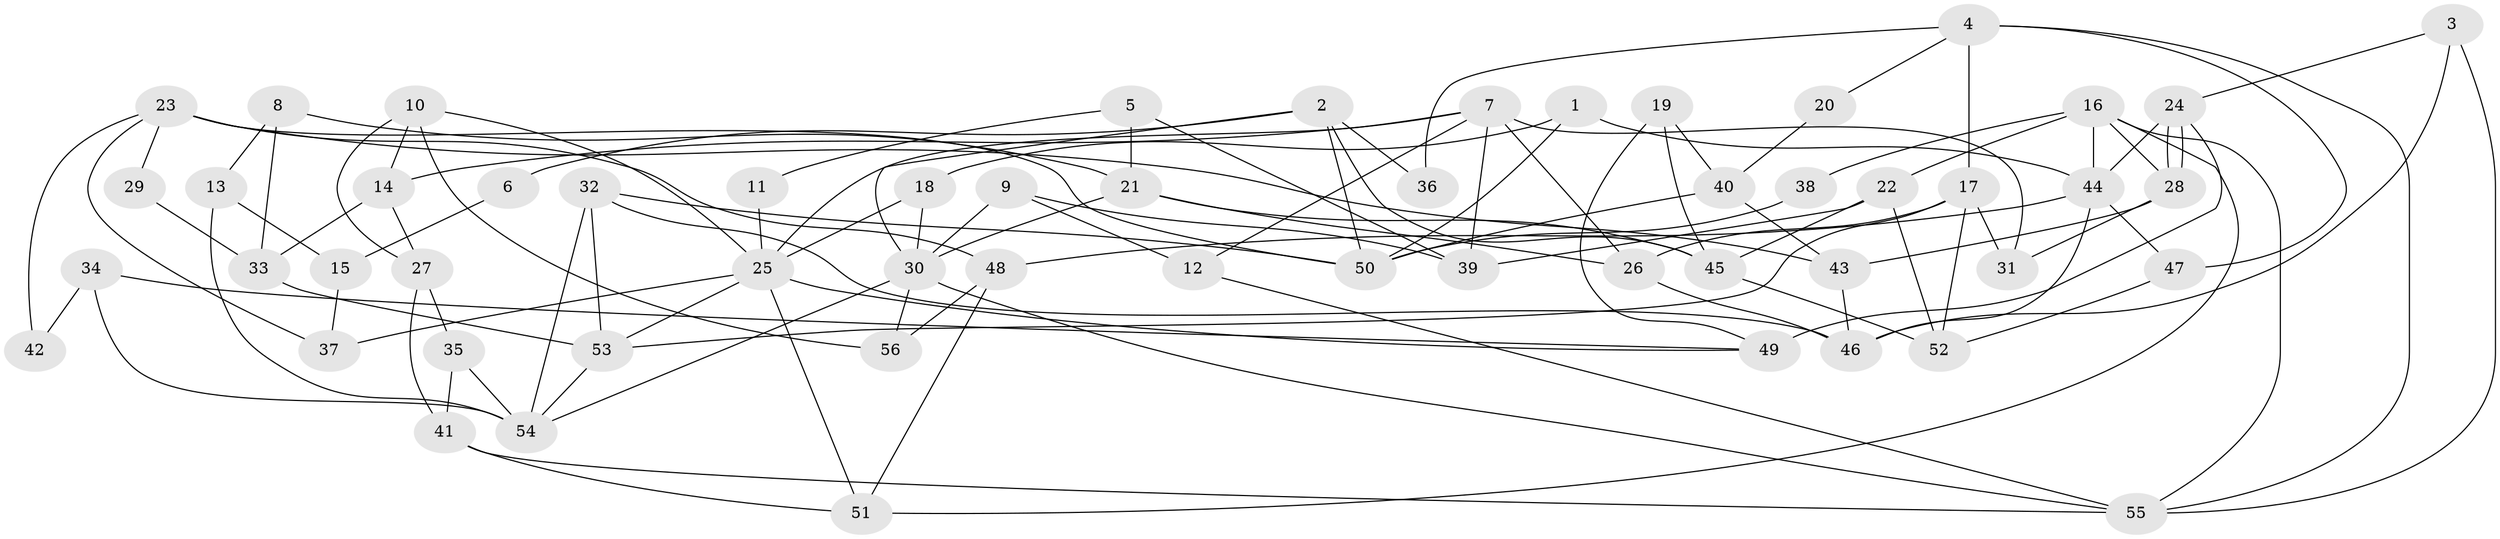 // Generated by graph-tools (version 1.1) at 2025/15/03/09/25 04:15:15]
// undirected, 56 vertices, 112 edges
graph export_dot {
graph [start="1"]
  node [color=gray90,style=filled];
  1;
  2;
  3;
  4;
  5;
  6;
  7;
  8;
  9;
  10;
  11;
  12;
  13;
  14;
  15;
  16;
  17;
  18;
  19;
  20;
  21;
  22;
  23;
  24;
  25;
  26;
  27;
  28;
  29;
  30;
  31;
  32;
  33;
  34;
  35;
  36;
  37;
  38;
  39;
  40;
  41;
  42;
  43;
  44;
  45;
  46;
  47;
  48;
  49;
  50;
  51;
  52;
  53;
  54;
  55;
  56;
  1 -- 50;
  1 -- 18;
  1 -- 44;
  2 -- 45;
  2 -- 50;
  2 -- 6;
  2 -- 30;
  2 -- 36;
  3 -- 46;
  3 -- 24;
  3 -- 55;
  4 -- 55;
  4 -- 17;
  4 -- 20;
  4 -- 36;
  4 -- 47;
  5 -- 39;
  5 -- 21;
  5 -- 11;
  6 -- 15;
  7 -- 25;
  7 -- 31;
  7 -- 12;
  7 -- 14;
  7 -- 26;
  7 -- 39;
  8 -- 21;
  8 -- 33;
  8 -- 13;
  9 -- 39;
  9 -- 30;
  9 -- 12;
  10 -- 25;
  10 -- 14;
  10 -- 27;
  10 -- 56;
  11 -- 25;
  12 -- 55;
  13 -- 54;
  13 -- 15;
  14 -- 27;
  14 -- 33;
  15 -- 37;
  16 -- 55;
  16 -- 44;
  16 -- 22;
  16 -- 28;
  16 -- 38;
  16 -- 51;
  17 -- 26;
  17 -- 52;
  17 -- 31;
  17 -- 53;
  18 -- 25;
  18 -- 30;
  19 -- 49;
  19 -- 45;
  19 -- 40;
  20 -- 40;
  21 -- 26;
  21 -- 30;
  21 -- 45;
  22 -- 52;
  22 -- 39;
  22 -- 45;
  23 -- 50;
  23 -- 43;
  23 -- 29;
  23 -- 37;
  23 -- 42;
  23 -- 48;
  24 -- 44;
  24 -- 28;
  24 -- 28;
  24 -- 49;
  25 -- 51;
  25 -- 53;
  25 -- 37;
  25 -- 49;
  26 -- 46;
  27 -- 41;
  27 -- 35;
  28 -- 31;
  28 -- 43;
  29 -- 33;
  30 -- 55;
  30 -- 54;
  30 -- 56;
  32 -- 53;
  32 -- 54;
  32 -- 46;
  32 -- 50;
  33 -- 53;
  34 -- 54;
  34 -- 49;
  34 -- 42;
  35 -- 41;
  35 -- 54;
  38 -- 50;
  40 -- 43;
  40 -- 50;
  41 -- 55;
  41 -- 51;
  43 -- 46;
  44 -- 48;
  44 -- 46;
  44 -- 47;
  45 -- 52;
  47 -- 52;
  48 -- 56;
  48 -- 51;
  53 -- 54;
}
